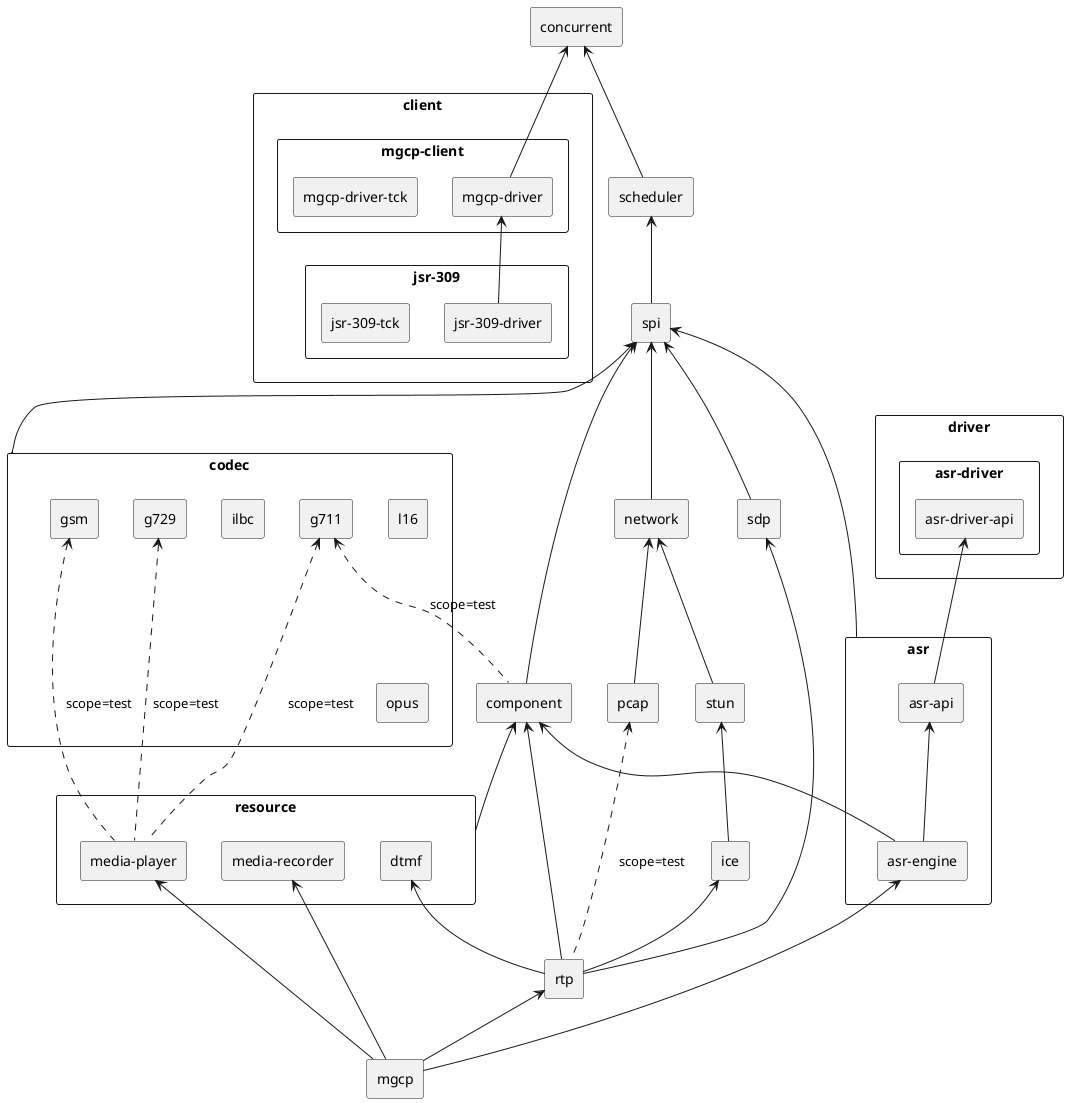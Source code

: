 @startuml
rectangle concurrent
rectangle scheduler
rectangle spi
rectangle component

rectangle codec {
 rectangle g711
 rectangle g729
 rectangle gsm
 rectangle ilbc
 rectangle l16
 rectangle opus
}

rectangle network
rectangle sdp
rectangle stun
rectangle pcap
rectangle ice

rectangle resource {
 rectangle dtmf
 rectangle player as "media-player"
 rectangle recorder as "media-recorder"
}

rectangle driver {
 rectangle asr_driver as "asr-driver" {
  rectangle asr_driver_api as "asr-driver-api"
 }
}

rectangle asr {
 rectangle asr_api as "asr-api"
 rectangle asr_engine as "asr-engine"
}

rectangle rtp

rectangle client {
 rectangle mgcp-client {
  rectangle mgcp_driver as "mgcp-driver"
  rectangle mgcp_tck as "mgcp-driver-tck"
 }

 rectangle jsr309 as "jsr-309" {
  rectangle jsr309_driver as "jsr-309-driver"
  rectangle jsr309_tck as "jsr-309-tck"
 }
}

rectangle mgcp

concurrent <-- scheduler
concurrent <-- mgcp_driver

scheduler <-- spi

spi <-- component
spi <-- codec
spi <-- network
spi <-- sdp
spi <-- asr

g711 <.. component : scope=test
g711 <.. player : scope=test

g729 <.. player : scope=test

gsm <.. player : scope=test

network <-- stun
network <-- pcap

stun <-- ice

component <-- resource
component <-- asr_engine
component <-- rtp

asr_driver_api <-- asr_api
asr_api <-- asr_engine

pcap <.. rtp : scope=test

sdp <-- rtp

ice <-- rtp

dtmf <-- rtp

mgcp_driver <-- jsr309_driver

player<-- mgcp
recorder<-- mgcp
rtp<-- mgcp
asr_engine<-- mgcp
@enduml
